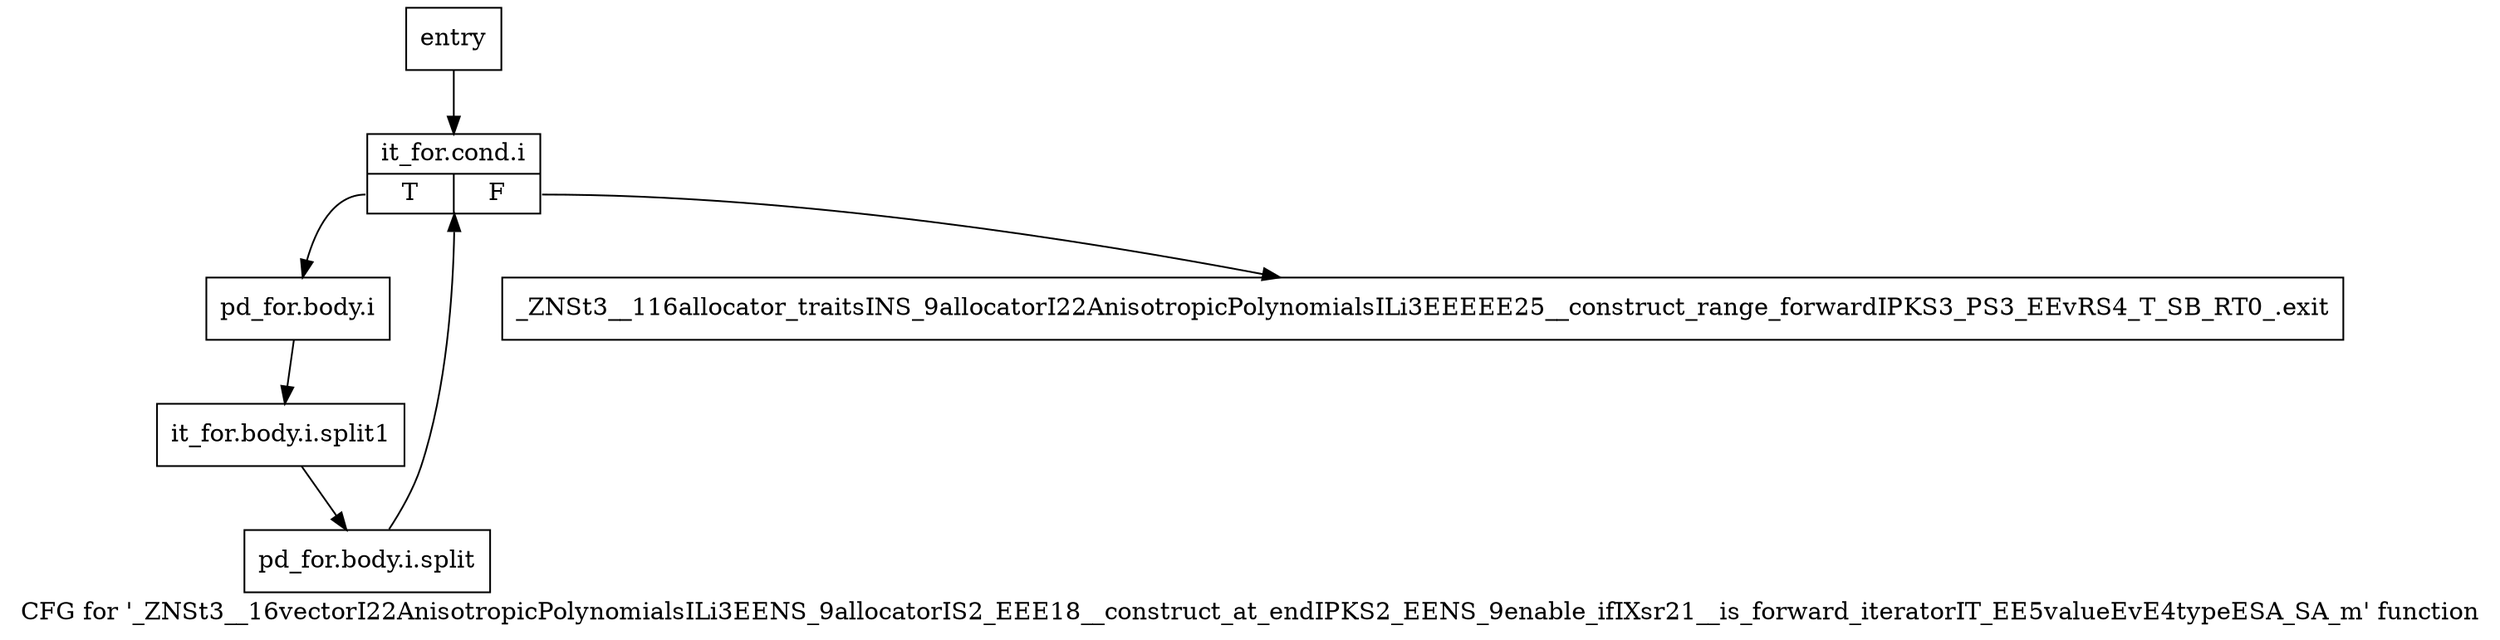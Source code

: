 digraph "CFG for '_ZNSt3__16vectorI22AnisotropicPolynomialsILi3EENS_9allocatorIS2_EEE18__construct_at_endIPKS2_EENS_9enable_ifIXsr21__is_forward_iteratorIT_EE5valueEvE4typeESA_SA_m' function" {
	label="CFG for '_ZNSt3__16vectorI22AnisotropicPolynomialsILi3EENS_9allocatorIS2_EEE18__construct_at_endIPKS2_EENS_9enable_ifIXsr21__is_forward_iteratorIT_EE5valueEvE4typeESA_SA_m' function";

	Node0x50dff20 [shape=record,label="{entry}"];
	Node0x50dff20 -> Node0x50dff70;
	Node0x50dff70 [shape=record,label="{it_for.cond.i|{<s0>T|<s1>F}}"];
	Node0x50dff70:s0 -> Node0x50dffc0;
	Node0x50dff70:s1 -> Node0x50e0010;
	Node0x50dffc0 [shape=record,label="{pd_for.body.i}"];
	Node0x50dffc0 -> Node0xa486000;
	Node0xa486000 [shape=record,label="{it_for.body.i.split1}"];
	Node0xa486000 -> Node0xa55de90;
	Node0xa55de90 [shape=record,label="{pd_for.body.i.split}"];
	Node0xa55de90 -> Node0x50dff70;
	Node0x50e0010 [shape=record,label="{_ZNSt3__116allocator_traitsINS_9allocatorI22AnisotropicPolynomialsILi3EEEEE25__construct_range_forwardIPKS3_PS3_EEvRS4_T_SB_RT0_.exit}"];
}
